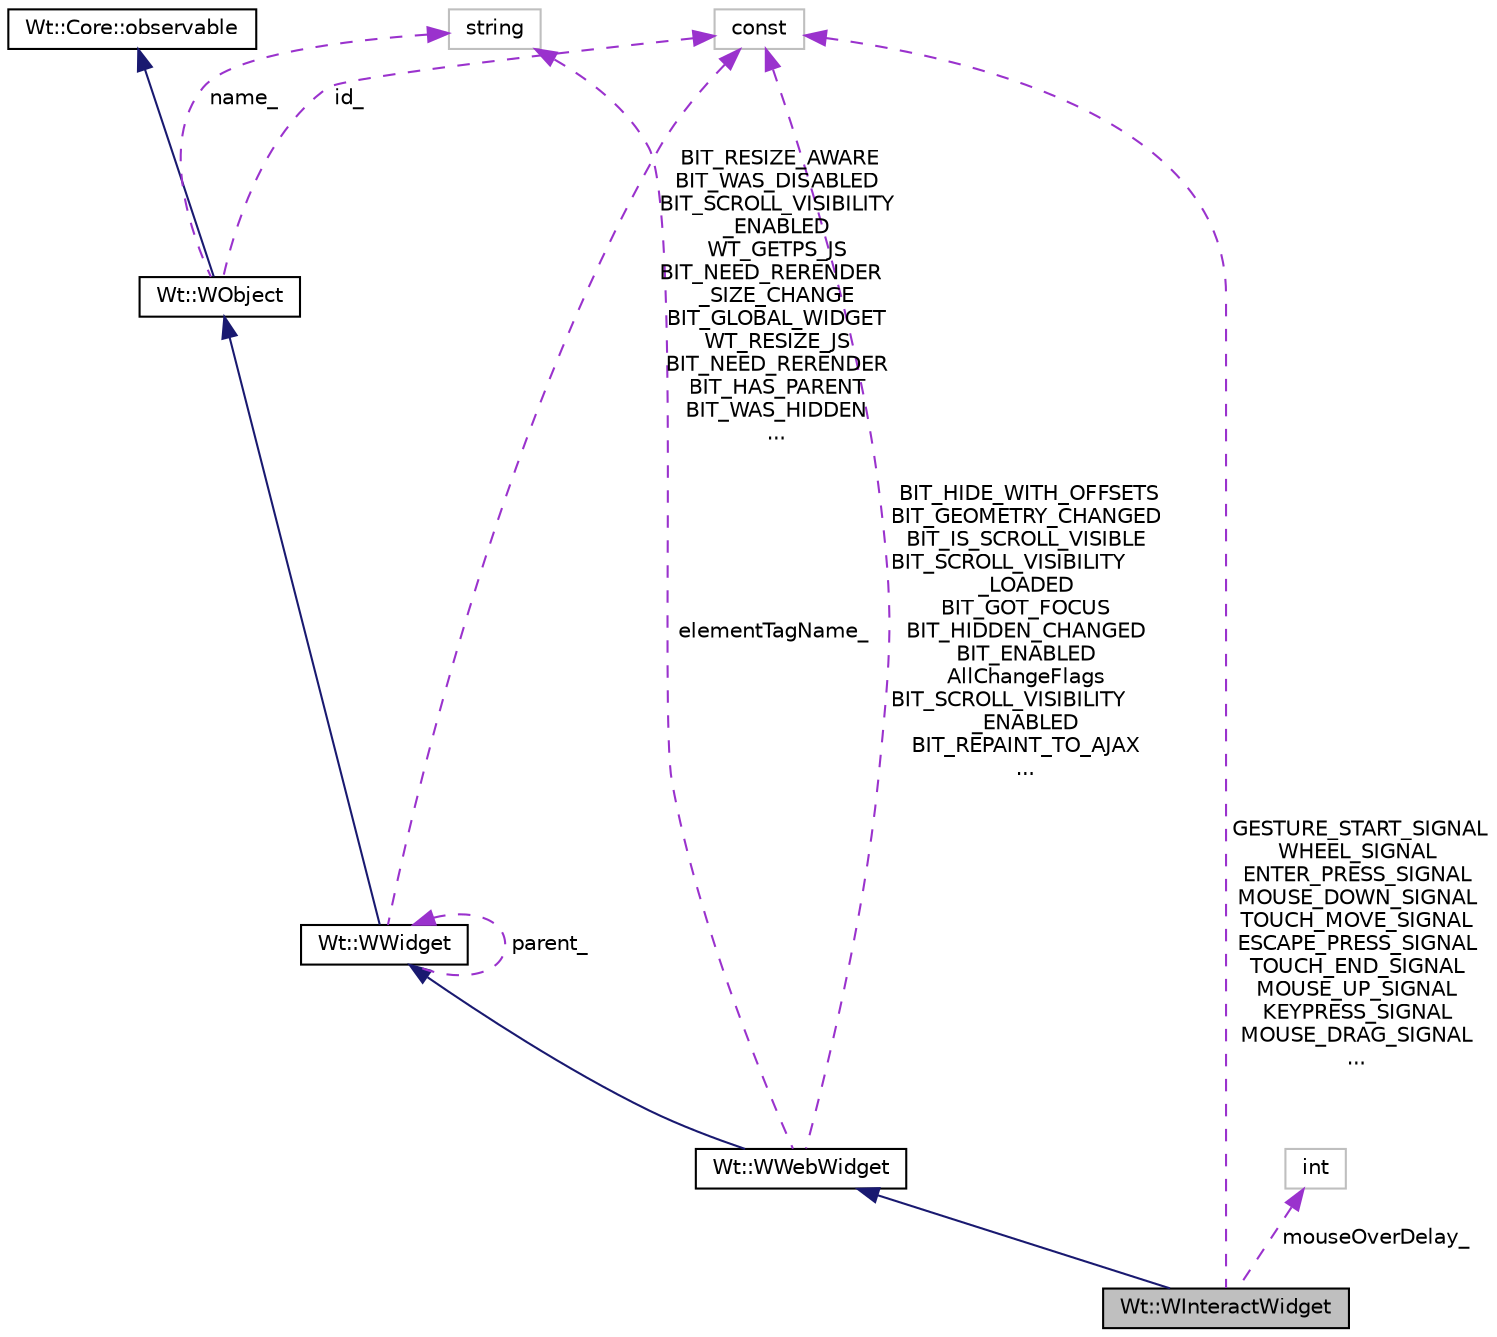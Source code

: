 digraph "Wt::WInteractWidget"
{
 // LATEX_PDF_SIZE
  edge [fontname="Helvetica",fontsize="10",labelfontname="Helvetica",labelfontsize="10"];
  node [fontname="Helvetica",fontsize="10",shape=record];
  Node1 [label="Wt::WInteractWidget",height=0.2,width=0.4,color="black", fillcolor="grey75", style="filled", fontcolor="black",tooltip="An abstract widget that can receive user-interface interaction."];
  Node2 -> Node1 [dir="back",color="midnightblue",fontsize="10",style="solid"];
  Node2 [label="Wt::WWebWidget",height=0.2,width=0.4,color="black", fillcolor="white", style="filled",URL="$classWt_1_1WWebWidget.html",tooltip="A base class for widgets with an HTML counterpart."];
  Node3 -> Node2 [dir="back",color="midnightblue",fontsize="10",style="solid"];
  Node3 [label="Wt::WWidget",height=0.2,width=0.4,color="black", fillcolor="white", style="filled",URL="$classWt_1_1WWidget.html",tooltip="The abstract base class for a user-interface component."];
  Node4 -> Node3 [dir="back",color="midnightblue",fontsize="10",style="solid"];
  Node4 [label="Wt::WObject",height=0.2,width=0.4,color="black", fillcolor="white", style="filled",URL="$classWt_1_1WObject.html",tooltip="A base class for objects that participate in the signal/slot system."];
  Node5 -> Node4 [dir="back",color="midnightblue",fontsize="10",style="solid"];
  Node5 [label="Wt::Core::observable",height=0.2,width=0.4,color="black", fillcolor="white", style="filled",URL="$classWt_1_1Core_1_1observable.html",tooltip="A base class for objects whose life-time can be tracked."];
  Node6 -> Node4 [dir="back",color="darkorchid3",fontsize="10",style="dashed",label=" name_" ];
  Node6 [label="string",height=0.2,width=0.4,color="grey75", fillcolor="white", style="filled",tooltip=" "];
  Node7 -> Node4 [dir="back",color="darkorchid3",fontsize="10",style="dashed",label=" id_" ];
  Node7 [label="const",height=0.2,width=0.4,color="grey75", fillcolor="white", style="filled",tooltip=" "];
  Node3 -> Node3 [dir="back",color="darkorchid3",fontsize="10",style="dashed",label=" parent_" ];
  Node7 -> Node3 [dir="back",color="darkorchid3",fontsize="10",style="dashed",label=" BIT_RESIZE_AWARE\nBIT_WAS_DISABLED\nBIT_SCROLL_VISIBILITY\l_ENABLED\nWT_GETPS_JS\nBIT_NEED_RERENDER\l_SIZE_CHANGE\nBIT_GLOBAL_WIDGET\nWT_RESIZE_JS\nBIT_NEED_RERENDER\nBIT_HAS_PARENT\nBIT_WAS_HIDDEN\n..." ];
  Node6 -> Node2 [dir="back",color="darkorchid3",fontsize="10",style="dashed",label=" elementTagName_" ];
  Node7 -> Node2 [dir="back",color="darkorchid3",fontsize="10",style="dashed",label=" BIT_HIDE_WITH_OFFSETS\nBIT_GEOMETRY_CHANGED\nBIT_IS_SCROLL_VISIBLE\nBIT_SCROLL_VISIBILITY\l_LOADED\nBIT_GOT_FOCUS\nBIT_HIDDEN_CHANGED\nBIT_ENABLED\nAllChangeFlags\nBIT_SCROLL_VISIBILITY\l_ENABLED\nBIT_REPAINT_TO_AJAX\n..." ];
  Node8 -> Node1 [dir="back",color="darkorchid3",fontsize="10",style="dashed",label=" mouseOverDelay_" ];
  Node8 [label="int",height=0.2,width=0.4,color="grey75", fillcolor="white", style="filled",tooltip=" "];
  Node7 -> Node1 [dir="back",color="darkorchid3",fontsize="10",style="dashed",label=" GESTURE_START_SIGNAL\nWHEEL_SIGNAL\nENTER_PRESS_SIGNAL\nMOUSE_DOWN_SIGNAL\nTOUCH_MOVE_SIGNAL\nESCAPE_PRESS_SIGNAL\nTOUCH_END_SIGNAL\nMOUSE_UP_SIGNAL\nKEYPRESS_SIGNAL\nMOUSE_DRAG_SIGNAL\n..." ];
}
